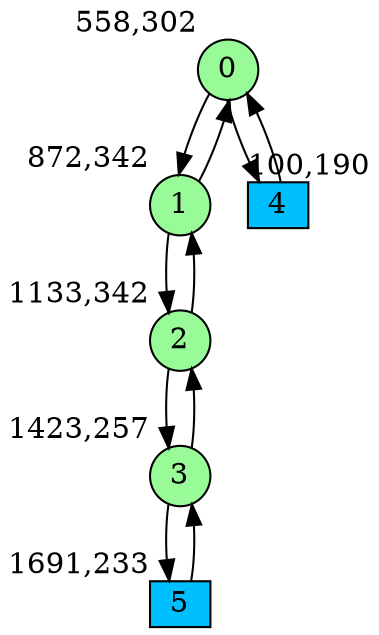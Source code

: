 digraph G {
graph [bgcolor=white]
node [shape=circle, style = filled, fillcolor=white,fixedsize=true, width=0.4, height=0.3 ]
0[xlabel="558,302", pos = "7.15625,0.625!", fillcolor=palegreen ];
1[xlabel="872,342", pos = "12.0625,0!", fillcolor=palegreen ];
2[xlabel="1133,342", pos = "16.1406,0!", fillcolor=palegreen ];
3[xlabel="1423,257", pos = "20.6719,1.32813!", fillcolor=palegreen ];
4[xlabel="100,190", pos = "0,2.375!", fillcolor=deepskyblue, shape=box ];
5[xlabel="1691,233", pos = "24.8594,1.70313!", fillcolor=deepskyblue, shape=box ];
0->1 ;
0->4 ;
1->0 ;
1->2 ;
2->1 ;
2->3 ;
3->2 ;
3->5 ;
4->0 ;
5->3 ;
}
